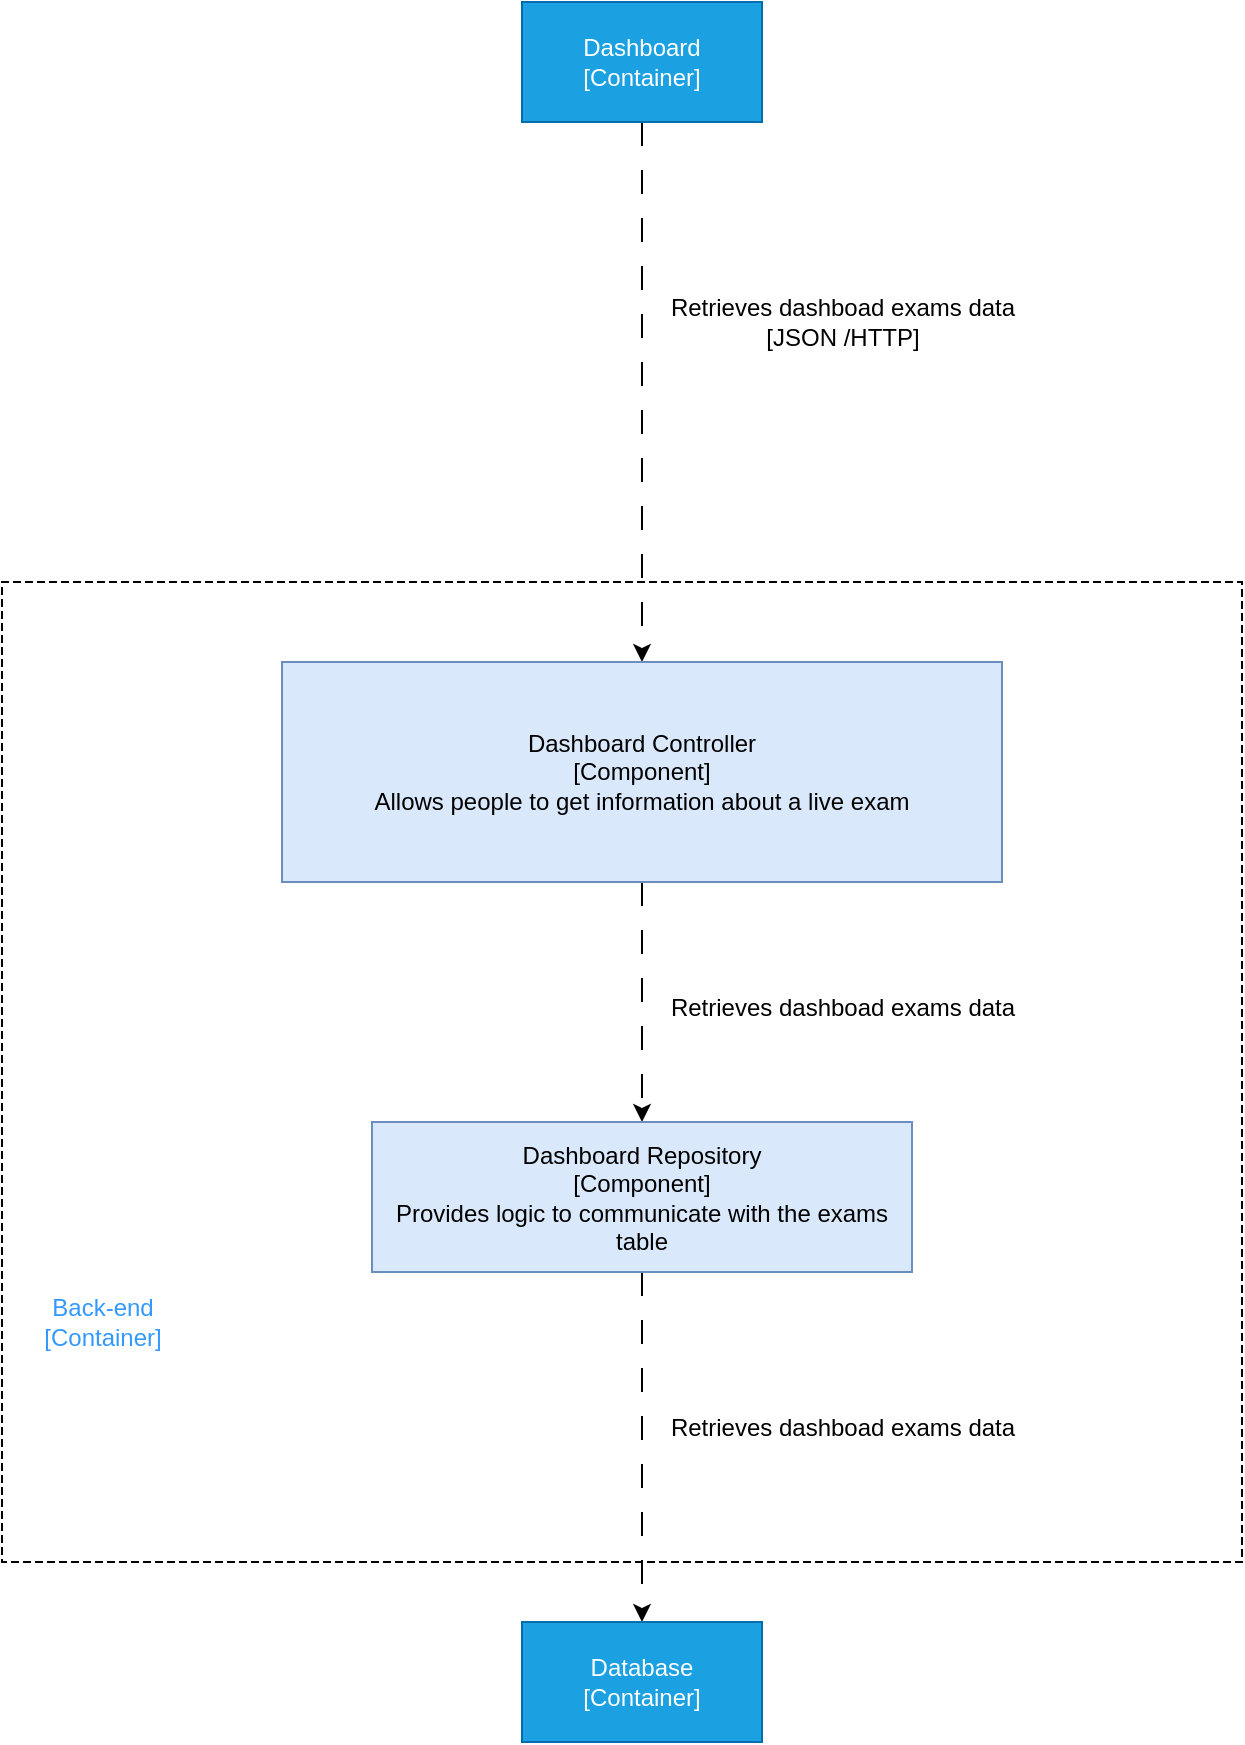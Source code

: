 <mxfile version="26.0.16">
  <diagram name="Page-1" id="8_rblXGErAzxLHbZ6MDD">
    <mxGraphModel dx="784" dy="1099" grid="1" gridSize="10" guides="1" tooltips="1" connect="1" arrows="1" fold="1" page="1" pageScale="1" pageWidth="850" pageHeight="1100" math="0" shadow="0">
      <root>
        <mxCell id="0" />
        <mxCell id="1" parent="0" />
        <mxCell id="ibXm0BCVcYREkkEhTDIu-6" value="" style="edgeStyle=orthogonalEdgeStyle;rounded=0;orthogonalLoop=1;jettySize=auto;html=1;dashed=1;dashPattern=12 12;" edge="1" parent="1" source="ibXm0BCVcYREkkEhTDIu-1" target="ibXm0BCVcYREkkEhTDIu-5">
          <mxGeometry relative="1" as="geometry" />
        </mxCell>
        <mxCell id="ibXm0BCVcYREkkEhTDIu-1" value="Dashboard&lt;br&gt;&lt;div&gt;[Container]&lt;/div&gt;" style="rounded=0;whiteSpace=wrap;html=1;fillColor=#1ba1e2;strokeColor=#006EAF;fontColor=#ffffff;" vertex="1" parent="1">
          <mxGeometry x="320" y="70" width="120" height="60" as="geometry" />
        </mxCell>
        <mxCell id="ibXm0BCVcYREkkEhTDIu-8" value="" style="edgeStyle=orthogonalEdgeStyle;rounded=0;orthogonalLoop=1;jettySize=auto;html=1;dashed=1;dashPattern=12 12;" edge="1" parent="1" source="ibXm0BCVcYREkkEhTDIu-5" target="ibXm0BCVcYREkkEhTDIu-7">
          <mxGeometry relative="1" as="geometry" />
        </mxCell>
        <mxCell id="ibXm0BCVcYREkkEhTDIu-5" value="Dashboard Controller&lt;div&gt;[Component]&lt;/div&gt;&lt;div&gt;Allows people to get information about a live exam&lt;/div&gt;" style="rounded=0;whiteSpace=wrap;html=1;fillColor=#dae8fc;strokeColor=#6c8ebf;" vertex="1" parent="1">
          <mxGeometry x="200" y="400" width="360" height="110" as="geometry" />
        </mxCell>
        <mxCell id="ibXm0BCVcYREkkEhTDIu-10" value="" style="edgeStyle=orthogonalEdgeStyle;rounded=0;orthogonalLoop=1;jettySize=auto;html=1;dashed=1;dashPattern=12 12;" edge="1" parent="1" source="ibXm0BCVcYREkkEhTDIu-7" target="ibXm0BCVcYREkkEhTDIu-9">
          <mxGeometry relative="1" as="geometry" />
        </mxCell>
        <mxCell id="ibXm0BCVcYREkkEhTDIu-7" value="Dashboard Repository&lt;div&gt;[Component]&lt;/div&gt;&lt;div&gt;Provides logic to communicate with the exams table&lt;/div&gt;" style="whiteSpace=wrap;html=1;fillColor=#dae8fc;strokeColor=#6c8ebf;rounded=0;" vertex="1" parent="1">
          <mxGeometry x="245" y="630" width="270" height="75" as="geometry" />
        </mxCell>
        <mxCell id="ibXm0BCVcYREkkEhTDIu-9" value="Database&lt;div&gt;[Container]&lt;/div&gt;" style="whiteSpace=wrap;html=1;fillColor=#1ba1e2;strokeColor=#006EAF;rounded=0;fontColor=#ffffff;" vertex="1" parent="1">
          <mxGeometry x="320" y="880" width="120" height="60" as="geometry" />
        </mxCell>
        <mxCell id="ibXm0BCVcYREkkEhTDIu-19" value="" style="shape=table;startSize=0;container=1;collapsible=0;childLayout=tableLayout;fillColor=none;dashed=1;" vertex="1" parent="1">
          <mxGeometry x="60" y="360" width="620" height="490" as="geometry" />
        </mxCell>
        <mxCell id="ibXm0BCVcYREkkEhTDIu-20" value="" style="shape=tableRow;horizontal=0;startSize=0;swimlaneHead=0;swimlaneBody=0;strokeColor=inherit;top=0;left=0;bottom=0;right=0;collapsible=0;dropTarget=0;fillColor=none;points=[[0,0.5],[1,0.5]];portConstraint=eastwest;" vertex="1" parent="ibXm0BCVcYREkkEhTDIu-19">
          <mxGeometry width="620" height="490" as="geometry" />
        </mxCell>
        <mxCell id="ibXm0BCVcYREkkEhTDIu-21" value="" style="shape=partialRectangle;html=1;whiteSpace=wrap;connectable=0;strokeColor=inherit;overflow=hidden;fillColor=none;top=0;left=0;bottom=0;right=0;pointerEvents=1;" vertex="1" parent="ibXm0BCVcYREkkEhTDIu-20">
          <mxGeometry width="620" height="490" as="geometry">
            <mxRectangle width="620" height="490" as="alternateBounds" />
          </mxGeometry>
        </mxCell>
        <mxCell id="ibXm0BCVcYREkkEhTDIu-22" value="Retrieves dashboad exams data&lt;div&gt;&lt;br&gt;&lt;/div&gt;" style="text;html=1;align=center;verticalAlign=middle;resizable=0;points=[];autosize=1;strokeColor=none;fillColor=none;" vertex="1" parent="1">
          <mxGeometry x="380" y="770" width="200" height="40" as="geometry" />
        </mxCell>
        <mxCell id="ibXm0BCVcYREkkEhTDIu-23" value="Back-end&lt;div&gt;[Container]&lt;/div&gt;" style="text;html=1;align=center;verticalAlign=middle;resizable=0;points=[];autosize=1;strokeColor=none;fillColor=none;fontColor=#3399FF;" vertex="1" parent="1">
          <mxGeometry x="70" y="710" width="80" height="40" as="geometry" />
        </mxCell>
        <mxCell id="ibXm0BCVcYREkkEhTDIu-25" value="Retrieves dashboad exams data&lt;div&gt;&lt;br&gt;&lt;/div&gt;" style="text;html=1;align=center;verticalAlign=middle;resizable=0;points=[];autosize=1;strokeColor=none;fillColor=none;dashed=1;dashPattern=12 12;" vertex="1" parent="1">
          <mxGeometry x="380" y="560" width="200" height="40" as="geometry" />
        </mxCell>
        <mxCell id="ibXm0BCVcYREkkEhTDIu-27" value="Retrieves dashboad exams data&lt;div&gt;[JSON /HTTP]&lt;/div&gt;" style="text;html=1;align=center;verticalAlign=middle;resizable=0;points=[];autosize=1;strokeColor=none;fillColor=none;dashed=1;dashPattern=12 12;" vertex="1" parent="1">
          <mxGeometry x="380" y="210" width="200" height="40" as="geometry" />
        </mxCell>
      </root>
    </mxGraphModel>
  </diagram>
</mxfile>
